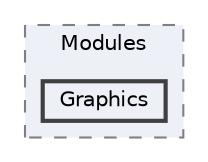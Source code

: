 digraph "include/Modules/Graphics"
{
 // LATEX_PDF_SIZE
  bgcolor="transparent";
  edge [fontname=Helvetica,fontsize=10,labelfontname=Helvetica,labelfontsize=10];
  node [fontname=Helvetica,fontsize=10,shape=box,height=0.2,width=0.4];
  compound=true
  subgraph clusterdir_c2973f5af505654d03cbcef66713891e {
    graph [ bgcolor="#edf0f7", pencolor="grey50", label="Modules", fontname=Helvetica,fontsize=10 style="filled,dashed", URL="dir_c2973f5af505654d03cbcef66713891e.html",tooltip=""]
  dir_efaece42867ae57a24b23ddd91005394 [label="Graphics", fillcolor="#edf0f7", color="grey25", style="filled,bold", URL="dir_efaece42867ae57a24b23ddd91005394.html",tooltip=""];
  }
}
